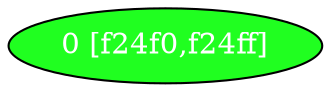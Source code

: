 diGraph libnss3{
	libnss3_0  [style=filled fillcolor="#20FF20" fontcolor="#ffffff" shape=oval label="0 [f24f0,f24ff]"]


}